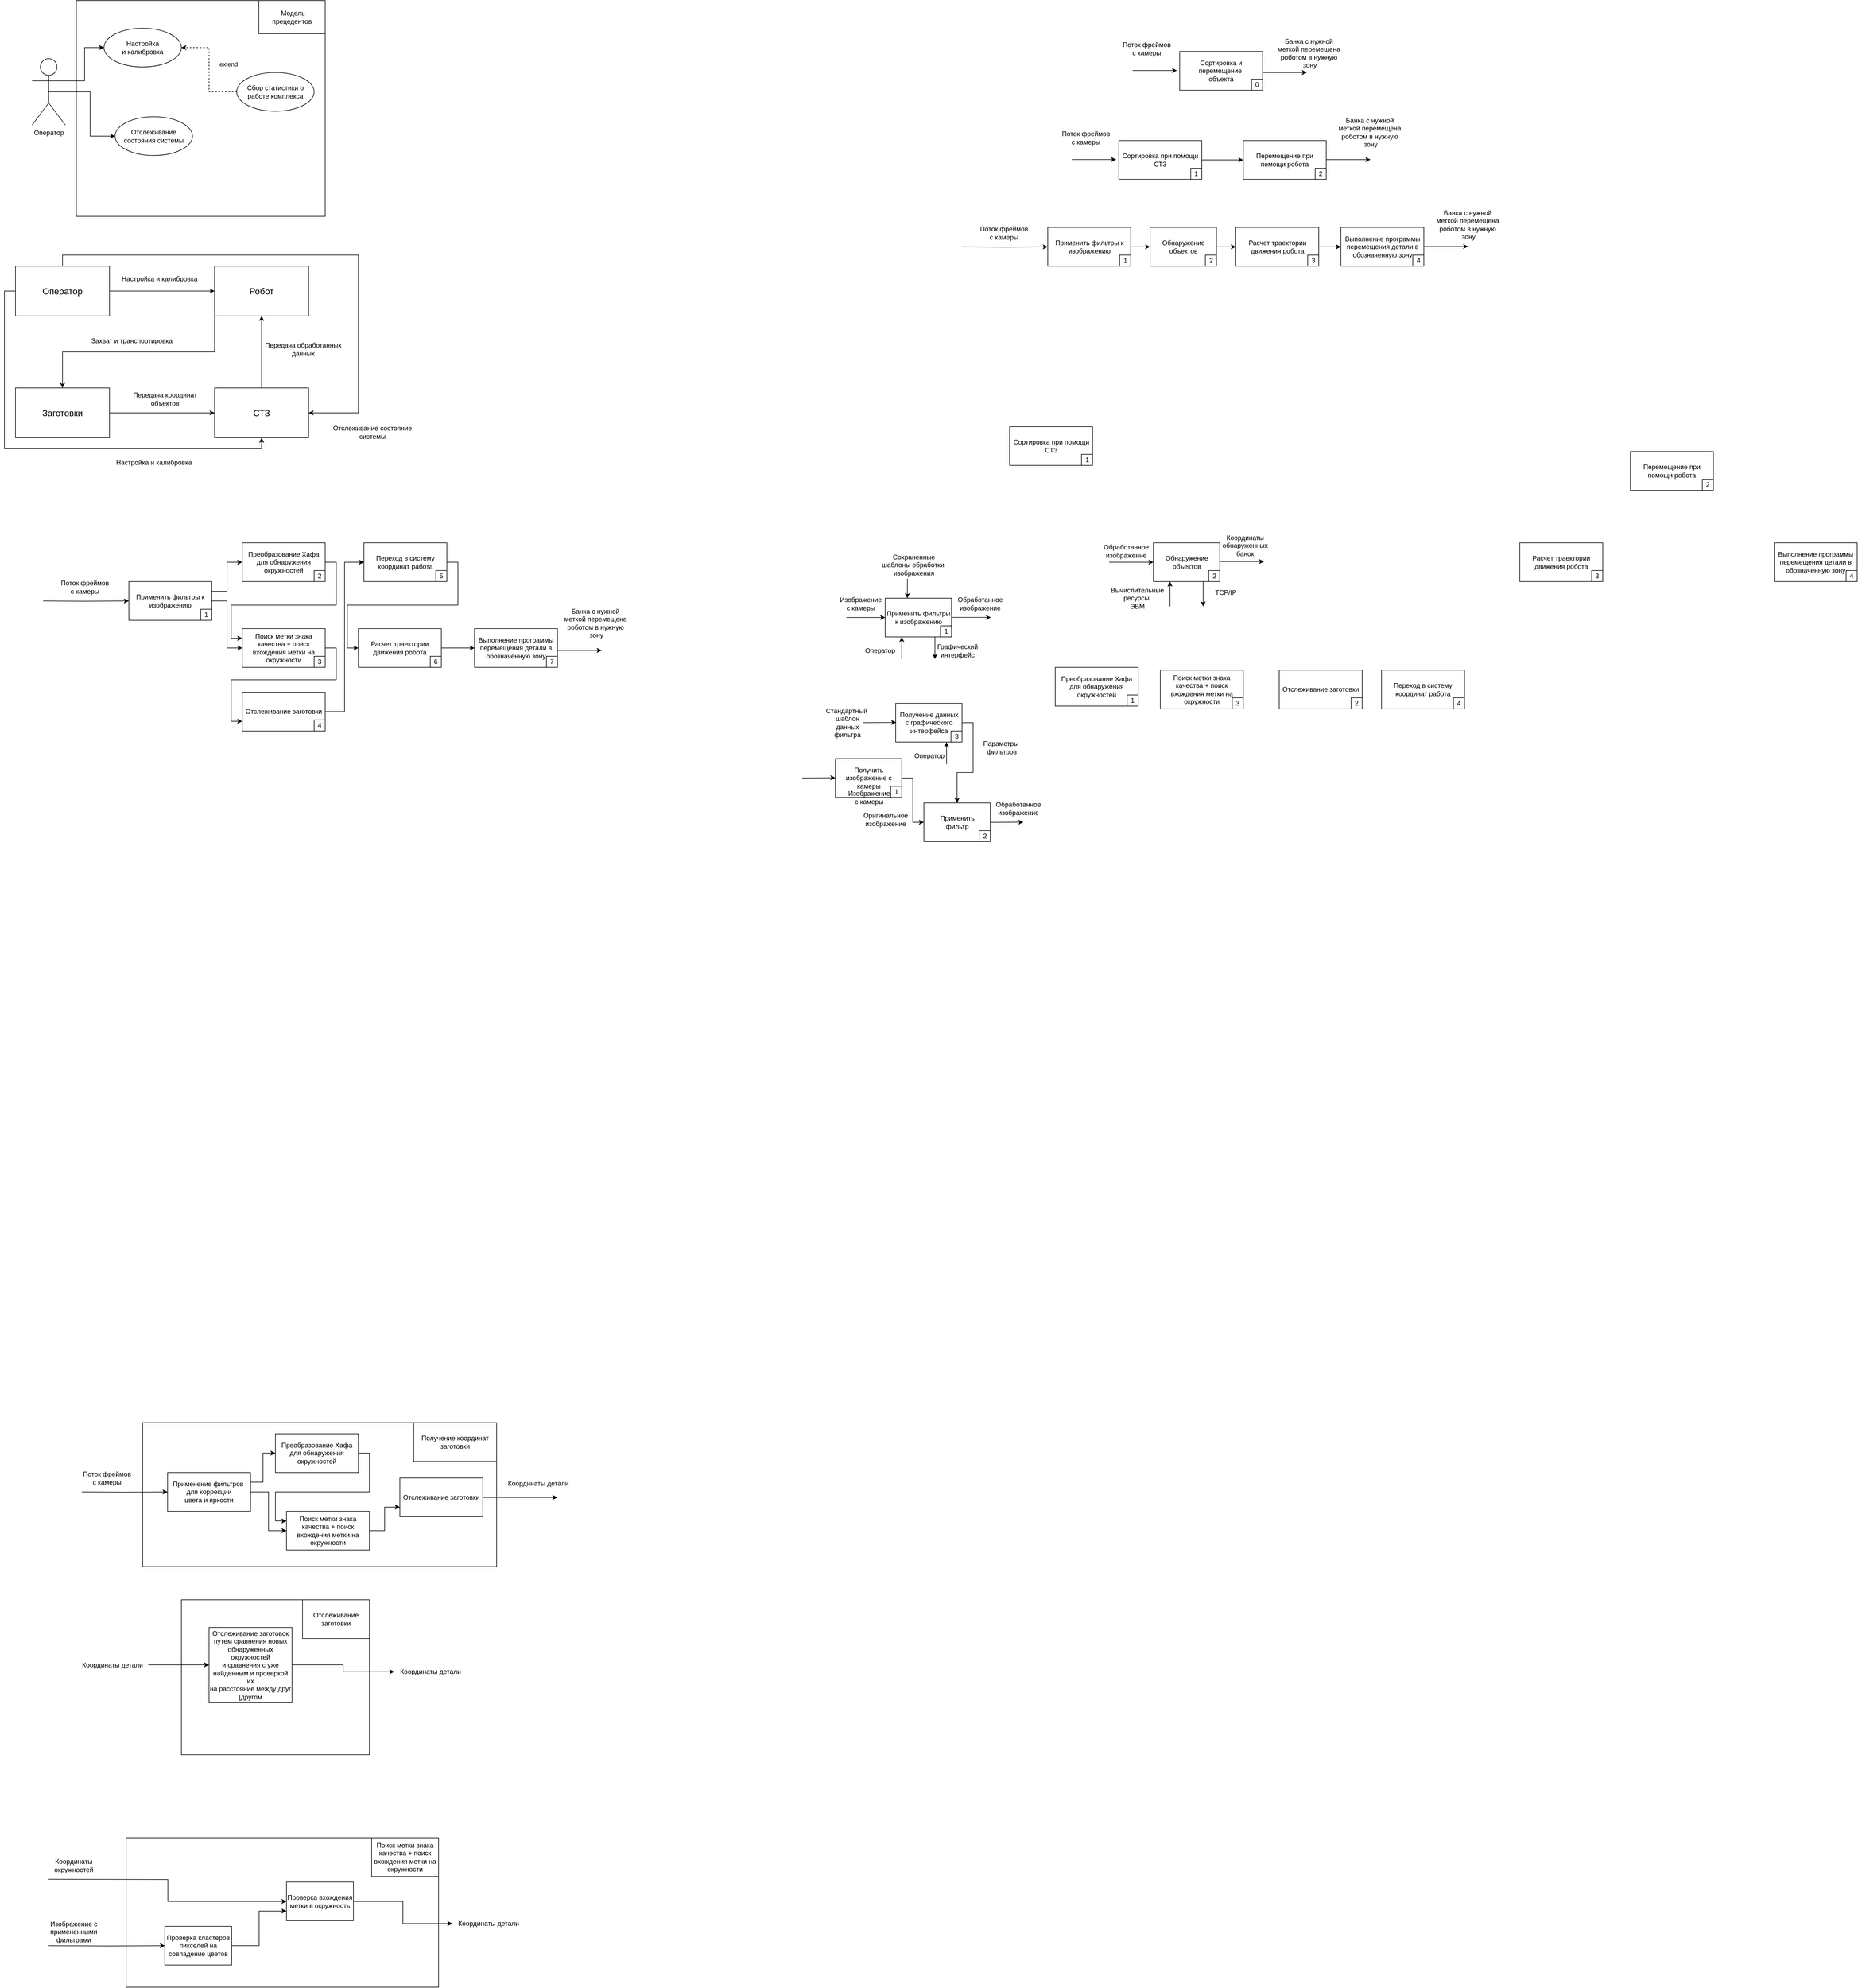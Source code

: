 <mxfile version="22.1.18" type="github">
  <diagram name="Страница — 1" id="5iXapvdDTKxh6Ph4uESu">
    <mxGraphModel dx="1048" dy="597" grid="1" gridSize="10" guides="1" tooltips="1" connect="1" arrows="1" fold="1" page="1" pageScale="1" pageWidth="10000" pageHeight="10000" math="0" shadow="0">
      <root>
        <mxCell id="0" />
        <mxCell id="1" parent="0" />
        <mxCell id="pyR9EfNz5sy561A9Tyss-28" style="edgeStyle=orthogonalEdgeStyle;rounded=0;orthogonalLoop=1;jettySize=auto;html=1;exitX=1;exitY=0.5;exitDx=0;exitDy=0;entryX=0;entryY=0.5;entryDx=0;entryDy=0;" parent="1" source="pyR9EfNz5sy561A9Tyss-3" target="pyR9EfNz5sy561A9Tyss-25" edge="1">
          <mxGeometry relative="1" as="geometry" />
        </mxCell>
        <mxCell id="pyR9EfNz5sy561A9Tyss-38" style="edgeStyle=orthogonalEdgeStyle;rounded=0;orthogonalLoop=1;jettySize=auto;html=1;exitX=0;exitY=0.5;exitDx=0;exitDy=0;entryX=0.5;entryY=1;entryDx=0;entryDy=0;" parent="1" source="pyR9EfNz5sy561A9Tyss-3" target="pyR9EfNz5sy561A9Tyss-26" edge="1">
          <mxGeometry relative="1" as="geometry" />
        </mxCell>
        <mxCell id="pyR9EfNz5sy561A9Tyss-40" style="edgeStyle=orthogonalEdgeStyle;rounded=0;orthogonalLoop=1;jettySize=auto;html=1;exitX=0.5;exitY=0;exitDx=0;exitDy=0;entryX=1;entryY=0.5;entryDx=0;entryDy=0;" parent="1" source="pyR9EfNz5sy561A9Tyss-3" target="pyR9EfNz5sy561A9Tyss-26" edge="1">
          <mxGeometry relative="1" as="geometry">
            <Array as="points">
              <mxPoint x="125" y="510" />
              <mxPoint x="660" y="510" />
              <mxPoint x="660" y="795" />
            </Array>
          </mxGeometry>
        </mxCell>
        <mxCell id="pyR9EfNz5sy561A9Tyss-3" value="&lt;font style=&quot;font-size: 16px;&quot;&gt;Оператор&lt;/font&gt;" style="rounded=0;whiteSpace=wrap;html=1;" parent="1" vertex="1">
          <mxGeometry x="40" y="530" width="170" height="90" as="geometry" />
        </mxCell>
        <mxCell id="pyR9EfNz5sy561A9Tyss-4" value="" style="rounded=0;whiteSpace=wrap;html=1;" parent="1" vertex="1">
          <mxGeometry x="150" y="50" width="450" height="390" as="geometry" />
        </mxCell>
        <mxCell id="pyR9EfNz5sy561A9Tyss-6" value="&amp;nbsp;Модель прецедентов" style="rounded=0;whiteSpace=wrap;html=1;" parent="1" vertex="1">
          <mxGeometry x="480" y="50" width="120" height="60" as="geometry" />
        </mxCell>
        <mxCell id="pyR9EfNz5sy561A9Tyss-19" style="edgeStyle=orthogonalEdgeStyle;rounded=0;orthogonalLoop=1;jettySize=auto;html=1;exitX=1;exitY=0.333;exitDx=0;exitDy=0;exitPerimeter=0;entryX=0;entryY=0.5;entryDx=0;entryDy=0;" parent="1" source="pyR9EfNz5sy561A9Tyss-13" target="pyR9EfNz5sy561A9Tyss-16" edge="1">
          <mxGeometry relative="1" as="geometry" />
        </mxCell>
        <mxCell id="pyR9EfNz5sy561A9Tyss-20" style="edgeStyle=orthogonalEdgeStyle;rounded=0;orthogonalLoop=1;jettySize=auto;html=1;exitX=0.5;exitY=0.5;exitDx=0;exitDy=0;exitPerimeter=0;" parent="1" source="pyR9EfNz5sy561A9Tyss-13" target="pyR9EfNz5sy561A9Tyss-18" edge="1">
          <mxGeometry relative="1" as="geometry" />
        </mxCell>
        <mxCell id="pyR9EfNz5sy561A9Tyss-13" value="Оператор&lt;br&gt;" style="shape=umlActor;verticalLabelPosition=bottom;verticalAlign=top;html=1;" parent="1" vertex="1">
          <mxGeometry x="70" y="155" width="60" height="120" as="geometry" />
        </mxCell>
        <mxCell id="pyR9EfNz5sy561A9Tyss-16" value="Настройка &lt;br&gt;и калибровка" style="ellipse;whiteSpace=wrap;html=1;" parent="1" vertex="1">
          <mxGeometry x="200" y="100" width="140" height="70" as="geometry" />
        </mxCell>
        <mxCell id="pyR9EfNz5sy561A9Tyss-21" style="edgeStyle=orthogonalEdgeStyle;rounded=0;orthogonalLoop=1;jettySize=auto;html=1;exitX=0;exitY=0.5;exitDx=0;exitDy=0;entryX=1;entryY=0.5;entryDx=0;entryDy=0;dashed=1;" parent="1" source="pyR9EfNz5sy561A9Tyss-17" target="pyR9EfNz5sy561A9Tyss-16" edge="1">
          <mxGeometry relative="1" as="geometry" />
        </mxCell>
        <mxCell id="pyR9EfNz5sy561A9Tyss-23" value="extend" style="edgeLabel;html=1;align=center;verticalAlign=middle;resizable=0;points=[];" parent="pyR9EfNz5sy561A9Tyss-21" vertex="1" connectable="0">
          <mxGeometry x="0.112" y="-2" relative="1" as="geometry">
            <mxPoint x="33" as="offset" />
          </mxGeometry>
        </mxCell>
        <mxCell id="pyR9EfNz5sy561A9Tyss-17" value="Сбор статистики о работе комплекса" style="ellipse;whiteSpace=wrap;html=1;" parent="1" vertex="1">
          <mxGeometry x="440" y="180" width="140" height="70" as="geometry" />
        </mxCell>
        <mxCell id="pyR9EfNz5sy561A9Tyss-18" value="Отслеживание состояния системы" style="ellipse;whiteSpace=wrap;html=1;" parent="1" vertex="1">
          <mxGeometry x="220" y="260" width="140" height="70" as="geometry" />
        </mxCell>
        <mxCell id="pyR9EfNz5sy561A9Tyss-31" style="edgeStyle=orthogonalEdgeStyle;rounded=0;orthogonalLoop=1;jettySize=auto;html=1;exitX=0;exitY=1;exitDx=0;exitDy=0;entryX=0.5;entryY=0;entryDx=0;entryDy=0;" parent="1" source="pyR9EfNz5sy561A9Tyss-25" target="pyR9EfNz5sy561A9Tyss-27" edge="1">
          <mxGeometry relative="1" as="geometry" />
        </mxCell>
        <mxCell id="pyR9EfNz5sy561A9Tyss-25" value="&lt;font style=&quot;font-size: 16px;&quot;&gt;Робот&lt;/font&gt;" style="rounded=0;whiteSpace=wrap;html=1;" parent="1" vertex="1">
          <mxGeometry x="400" y="530" width="170" height="90" as="geometry" />
        </mxCell>
        <mxCell id="pyR9EfNz5sy561A9Tyss-29" style="edgeStyle=orthogonalEdgeStyle;rounded=0;orthogonalLoop=1;jettySize=auto;html=1;exitX=0.5;exitY=0;exitDx=0;exitDy=0;entryX=0.5;entryY=1;entryDx=0;entryDy=0;" parent="1" source="pyR9EfNz5sy561A9Tyss-26" target="pyR9EfNz5sy561A9Tyss-25" edge="1">
          <mxGeometry relative="1" as="geometry" />
        </mxCell>
        <mxCell id="pyR9EfNz5sy561A9Tyss-26" value="&lt;font style=&quot;font-size: 16px;&quot;&gt;СТЗ&lt;/font&gt;" style="rounded=0;whiteSpace=wrap;html=1;" parent="1" vertex="1">
          <mxGeometry x="400" y="750" width="170" height="90" as="geometry" />
        </mxCell>
        <mxCell id="pyR9EfNz5sy561A9Tyss-30" style="edgeStyle=orthogonalEdgeStyle;rounded=0;orthogonalLoop=1;jettySize=auto;html=1;exitX=1;exitY=0.5;exitDx=0;exitDy=0;entryX=0;entryY=0.5;entryDx=0;entryDy=0;" parent="1" source="pyR9EfNz5sy561A9Tyss-27" target="pyR9EfNz5sy561A9Tyss-26" edge="1">
          <mxGeometry relative="1" as="geometry" />
        </mxCell>
        <mxCell id="pyR9EfNz5sy561A9Tyss-27" value="&lt;font style=&quot;font-size: 16px;&quot;&gt;Заготовки&lt;/font&gt;" style="rounded=0;whiteSpace=wrap;html=1;" parent="1" vertex="1">
          <mxGeometry x="40" y="750" width="170" height="90" as="geometry" />
        </mxCell>
        <mxCell id="pyR9EfNz5sy561A9Tyss-33" value="&lt;font style=&quot;font-size: 12px;&quot;&gt;Настройка и калибровка&lt;/font&gt;" style="text;html=1;align=center;verticalAlign=middle;resizable=0;points=[];autosize=1;strokeColor=none;fillColor=none;" parent="1" vertex="1">
          <mxGeometry x="220" y="538" width="160" height="30" as="geometry" />
        </mxCell>
        <mxCell id="pyR9EfNz5sy561A9Tyss-34" value="&lt;font style=&quot;font-size: 12px;&quot;&gt;Передача обработанных &lt;br&gt;данных&lt;/font&gt;" style="text;html=1;align=center;verticalAlign=middle;resizable=0;points=[];autosize=1;strokeColor=none;fillColor=none;" parent="1" vertex="1">
          <mxGeometry x="480" y="660" width="160" height="40" as="geometry" />
        </mxCell>
        <mxCell id="pyR9EfNz5sy561A9Tyss-35" value="&lt;font style=&quot;font-size: 12px;&quot;&gt;Захват и транспортировка&lt;/font&gt;" style="text;html=1;align=center;verticalAlign=middle;resizable=0;points=[];autosize=1;strokeColor=none;fillColor=none;" parent="1" vertex="1">
          <mxGeometry x="165" y="650" width="170" height="30" as="geometry" />
        </mxCell>
        <mxCell id="pyR9EfNz5sy561A9Tyss-36" value="&lt;font style=&quot;font-size: 12px;&quot;&gt;Передача координат &lt;br&gt;объектов&lt;/font&gt;" style="text;html=1;align=center;verticalAlign=middle;resizable=0;points=[];autosize=1;strokeColor=none;fillColor=none;" parent="1" vertex="1">
          <mxGeometry x="240" y="750" width="140" height="40" as="geometry" />
        </mxCell>
        <mxCell id="pyR9EfNz5sy561A9Tyss-37" style="edgeStyle=orthogonalEdgeStyle;rounded=0;orthogonalLoop=1;jettySize=auto;html=1;exitX=0.5;exitY=1;exitDx=0;exitDy=0;" parent="1" source="pyR9EfNz5sy561A9Tyss-3" target="pyR9EfNz5sy561A9Tyss-3" edge="1">
          <mxGeometry relative="1" as="geometry" />
        </mxCell>
        <mxCell id="pyR9EfNz5sy561A9Tyss-39" value="&lt;font style=&quot;font-size: 12px;&quot;&gt;Настройка и калибровка&lt;/font&gt;" style="text;html=1;align=center;verticalAlign=middle;resizable=0;points=[];autosize=1;strokeColor=none;fillColor=none;" parent="1" vertex="1">
          <mxGeometry x="210" y="870" width="160" height="30" as="geometry" />
        </mxCell>
        <mxCell id="pyR9EfNz5sy561A9Tyss-43" value="Отслеживание состояние&lt;br&gt;системы" style="text;html=1;align=center;verticalAlign=middle;resizable=0;points=[];autosize=1;strokeColor=none;fillColor=none;" parent="1" vertex="1">
          <mxGeometry x="600" y="810" width="170" height="40" as="geometry" />
        </mxCell>
        <mxCell id="pyR9EfNz5sy561A9Tyss-45" value="" style="html=1;whiteSpace=wrap;" parent="1" vertex="1">
          <mxGeometry x="270" y="2620" width="640" height="260" as="geometry" />
        </mxCell>
        <mxCell id="pyR9EfNz5sy561A9Tyss-46" value="Получение координат заготовки" style="html=1;whiteSpace=wrap;" parent="1" vertex="1">
          <mxGeometry x="760" y="2620" width="150" height="70" as="geometry" />
        </mxCell>
        <mxCell id="pyR9EfNz5sy561A9Tyss-57" style="edgeStyle=orthogonalEdgeStyle;rounded=0;orthogonalLoop=1;jettySize=auto;html=1;exitX=1;exitY=0.5;exitDx=0;exitDy=0;entryX=0;entryY=0.5;entryDx=0;entryDy=0;" parent="1" source="pyR9EfNz5sy561A9Tyss-47" target="pyR9EfNz5sy561A9Tyss-50" edge="1">
          <mxGeometry relative="1" as="geometry" />
        </mxCell>
        <mxCell id="pyR9EfNz5sy561A9Tyss-62" style="edgeStyle=orthogonalEdgeStyle;rounded=0;orthogonalLoop=1;jettySize=auto;html=1;exitX=1;exitY=0.25;exitDx=0;exitDy=0;entryX=0;entryY=0.5;entryDx=0;entryDy=0;" parent="1" source="pyR9EfNz5sy561A9Tyss-47" target="pyR9EfNz5sy561A9Tyss-49" edge="1">
          <mxGeometry relative="1" as="geometry" />
        </mxCell>
        <mxCell id="pyR9EfNz5sy561A9Tyss-47" value="Применение фильтров&amp;nbsp;&lt;br&gt;для коррекции &lt;br&gt;цвета и&amp;nbsp;яркости" style="html=1;whiteSpace=wrap;" parent="1" vertex="1">
          <mxGeometry x="315" y="2710" width="150" height="70" as="geometry" />
        </mxCell>
        <mxCell id="pyR9EfNz5sy561A9Tyss-65" style="edgeStyle=orthogonalEdgeStyle;rounded=0;orthogonalLoop=1;jettySize=auto;html=1;exitX=1;exitY=0.5;exitDx=0;exitDy=0;" parent="1" source="pyR9EfNz5sy561A9Tyss-48" edge="1">
          <mxGeometry relative="1" as="geometry">
            <mxPoint x="1020" y="2755" as="targetPoint" />
          </mxGeometry>
        </mxCell>
        <mxCell id="pyR9EfNz5sy561A9Tyss-48" value="Отслеживание заготовки" style="html=1;whiteSpace=wrap;" parent="1" vertex="1">
          <mxGeometry x="735" y="2720" width="150" height="70" as="geometry" />
        </mxCell>
        <mxCell id="pyR9EfNz5sy561A9Tyss-59" style="edgeStyle=orthogonalEdgeStyle;rounded=0;orthogonalLoop=1;jettySize=auto;html=1;exitX=1;exitY=0.5;exitDx=0;exitDy=0;entryX=0;entryY=0.25;entryDx=0;entryDy=0;" parent="1" source="pyR9EfNz5sy561A9Tyss-49" target="pyR9EfNz5sy561A9Tyss-50" edge="1">
          <mxGeometry relative="1" as="geometry" />
        </mxCell>
        <mxCell id="pyR9EfNz5sy561A9Tyss-49" value="Преобразование Хафа для обнаружения окружностей" style="html=1;whiteSpace=wrap;" parent="1" vertex="1">
          <mxGeometry x="510" y="2640" width="150" height="70" as="geometry" />
        </mxCell>
        <mxCell id="pyR9EfNz5sy561A9Tyss-64" style="edgeStyle=orthogonalEdgeStyle;rounded=0;orthogonalLoop=1;jettySize=auto;html=1;exitX=1;exitY=0.5;exitDx=0;exitDy=0;entryX=0;entryY=0.75;entryDx=0;entryDy=0;" parent="1" source="pyR9EfNz5sy561A9Tyss-50" target="pyR9EfNz5sy561A9Tyss-48" edge="1">
          <mxGeometry relative="1" as="geometry" />
        </mxCell>
        <mxCell id="pyR9EfNz5sy561A9Tyss-50" value="Поиск метки знака качества + поиск вхождения метки на окружности" style="html=1;whiteSpace=wrap;" parent="1" vertex="1">
          <mxGeometry x="530" y="2780" width="150" height="70" as="geometry" />
        </mxCell>
        <mxCell id="pyR9EfNz5sy561A9Tyss-53" style="edgeStyle=orthogonalEdgeStyle;rounded=0;orthogonalLoop=1;jettySize=auto;html=1;entryX=0;entryY=0.5;entryDx=0;entryDy=0;" parent="1" target="pyR9EfNz5sy561A9Tyss-47" edge="1">
          <mxGeometry relative="1" as="geometry">
            <mxPoint x="160" y="2745" as="sourcePoint" />
          </mxGeometry>
        </mxCell>
        <mxCell id="pyR9EfNz5sy561A9Tyss-54" value="Поток фреймов &lt;br&gt;с камеры" style="text;html=1;align=center;verticalAlign=middle;resizable=0;points=[];autosize=1;strokeColor=none;fillColor=none;" parent="1" vertex="1">
          <mxGeometry x="150" y="2700" width="110" height="40" as="geometry" />
        </mxCell>
        <mxCell id="pyR9EfNz5sy561A9Tyss-66" value="Координаты детали" style="text;html=1;align=center;verticalAlign=middle;resizable=0;points=[];autosize=1;strokeColor=none;fillColor=none;" parent="1" vertex="1">
          <mxGeometry x="920" y="2715" width="130" height="30" as="geometry" />
        </mxCell>
        <mxCell id="pyR9EfNz5sy561A9Tyss-67" value="" style="html=1;whiteSpace=wrap;" parent="1" vertex="1">
          <mxGeometry x="340" y="2940" width="340" height="280" as="geometry" />
        </mxCell>
        <mxCell id="pyR9EfNz5sy561A9Tyss-68" value="Отслеживание заготовки" style="html=1;whiteSpace=wrap;" parent="1" vertex="1">
          <mxGeometry x="559" y="2940" width="121" height="70" as="geometry" />
        </mxCell>
        <mxCell id="pyR9EfNz5sy561A9Tyss-76" value="Координаты детали" style="text;html=1;align=center;verticalAlign=middle;resizable=0;points=[];autosize=1;strokeColor=none;fillColor=none;" parent="1" vertex="1">
          <mxGeometry x="725" y="3055" width="130" height="30" as="geometry" />
        </mxCell>
        <mxCell id="pyR9EfNz5sy561A9Tyss-77" value="" style="html=1;whiteSpace=wrap;" parent="1" vertex="1">
          <mxGeometry x="240" y="3370" width="565" height="270" as="geometry" />
        </mxCell>
        <mxCell id="pyR9EfNz5sy561A9Tyss-78" value="Поиск метки знака качества + поиск вхождения метки на окружности" style="html=1;whiteSpace=wrap;" parent="1" vertex="1">
          <mxGeometry x="684" y="3370" width="121" height="70" as="geometry" />
        </mxCell>
        <mxCell id="pyR9EfNz5sy561A9Tyss-79" style="edgeStyle=orthogonalEdgeStyle;rounded=0;orthogonalLoop=1;jettySize=auto;html=1;exitX=1;exitY=0.5;exitDx=0;exitDy=0;" parent="1" source="pyR9EfNz5sy561A9Tyss-90" target="pyR9EfNz5sy561A9Tyss-82" edge="1">
          <mxGeometry relative="1" as="geometry">
            <mxPoint x="971" y="3518.57" as="targetPoint" />
            <mxPoint x="836" y="3518.57" as="sourcePoint" />
          </mxGeometry>
        </mxCell>
        <mxCell id="pyR9EfNz5sy561A9Tyss-80" style="edgeStyle=orthogonalEdgeStyle;rounded=0;orthogonalLoop=1;jettySize=auto;html=1;entryX=0;entryY=0.5;entryDx=0;entryDy=0;" parent="1" target="pyR9EfNz5sy561A9Tyss-90" edge="1">
          <mxGeometry relative="1" as="geometry">
            <mxPoint x="100" y="3445" as="sourcePoint" />
            <mxPoint x="255" y="3445" as="targetPoint" />
          </mxGeometry>
        </mxCell>
        <mxCell id="pyR9EfNz5sy561A9Tyss-81" value="Координаты &lt;br&gt;окружностей&lt;br&gt;" style="text;html=1;align=center;verticalAlign=middle;resizable=0;points=[];autosize=1;strokeColor=none;fillColor=none;" parent="1" vertex="1">
          <mxGeometry x="100" y="3400" width="90" height="40" as="geometry" />
        </mxCell>
        <mxCell id="pyR9EfNz5sy561A9Tyss-82" value="Координаты детали" style="text;html=1;align=center;verticalAlign=middle;resizable=0;points=[];autosize=1;strokeColor=none;fillColor=none;" parent="1" vertex="1">
          <mxGeometry x="830" y="3510" width="130" height="30" as="geometry" />
        </mxCell>
        <mxCell id="pyR9EfNz5sy561A9Tyss-83" style="edgeStyle=orthogonalEdgeStyle;rounded=0;orthogonalLoop=1;jettySize=auto;html=1;entryX=0;entryY=0.5;entryDx=0;entryDy=0;" parent="1" target="pyR9EfNz5sy561A9Tyss-91" edge="1">
          <mxGeometry relative="1" as="geometry">
            <mxPoint x="100" y="3565" as="sourcePoint" />
            <mxPoint x="255" y="3565" as="targetPoint" />
          </mxGeometry>
        </mxCell>
        <mxCell id="pyR9EfNz5sy561A9Tyss-84" value="Изображение с &lt;br&gt;примененными &lt;br&gt;фильтрами" style="text;html=1;align=center;verticalAlign=middle;resizable=0;points=[];autosize=1;strokeColor=none;fillColor=none;" parent="1" vertex="1">
          <mxGeometry x="90" y="3510" width="110" height="60" as="geometry" />
        </mxCell>
        <mxCell id="pyR9EfNz5sy561A9Tyss-97" style="edgeStyle=orthogonalEdgeStyle;rounded=0;orthogonalLoop=1;jettySize=auto;html=1;exitX=1;exitY=0.5;exitDx=0;exitDy=0;" parent="1" source="pyR9EfNz5sy561A9Tyss-88" target="pyR9EfNz5sy561A9Tyss-76" edge="1">
          <mxGeometry relative="1" as="geometry" />
        </mxCell>
        <mxCell id="pyR9EfNz5sy561A9Tyss-88" value="&lt;div&gt;Отслеживание заготовок&lt;/div&gt;&lt;div&gt;путем сравнения новых&lt;/div&gt;&lt;div&gt;обнаруженных окружностей&lt;/div&gt;&lt;div&gt;и сравнения с уже&lt;/div&gt;&lt;div&gt;найденным и проверкой их&lt;/div&gt;&lt;div&gt;на расстояние между друг&lt;/div&gt;&lt;div&gt;[другом&lt;/div&gt;" style="html=1;whiteSpace=wrap;" parent="1" vertex="1">
          <mxGeometry x="390" y="2990" width="150" height="135" as="geometry" />
        </mxCell>
        <mxCell id="pyR9EfNz5sy561A9Tyss-90" value="Проверка вхождения метки в окружность" style="html=1;whiteSpace=wrap;" parent="1" vertex="1">
          <mxGeometry x="530" y="3450" width="121" height="70" as="geometry" />
        </mxCell>
        <mxCell id="pyR9EfNz5sy561A9Tyss-93" style="edgeStyle=orthogonalEdgeStyle;rounded=0;orthogonalLoop=1;jettySize=auto;html=1;exitX=1;exitY=0.5;exitDx=0;exitDy=0;entryX=0;entryY=0.75;entryDx=0;entryDy=0;" parent="1" source="pyR9EfNz5sy561A9Tyss-91" target="pyR9EfNz5sy561A9Tyss-90" edge="1">
          <mxGeometry relative="1" as="geometry" />
        </mxCell>
        <mxCell id="pyR9EfNz5sy561A9Tyss-91" value="Проверка кластеров пикселей на совпадение цветов" style="html=1;whiteSpace=wrap;" parent="1" vertex="1">
          <mxGeometry x="310" y="3530" width="121" height="70" as="geometry" />
        </mxCell>
        <mxCell id="pyR9EfNz5sy561A9Tyss-96" value="" style="edgeStyle=orthogonalEdgeStyle;rounded=0;orthogonalLoop=1;jettySize=auto;html=1;" parent="1" source="pyR9EfNz5sy561A9Tyss-94" target="pyR9EfNz5sy561A9Tyss-88" edge="1">
          <mxGeometry relative="1" as="geometry" />
        </mxCell>
        <mxCell id="pyR9EfNz5sy561A9Tyss-94" value="Координаты детали" style="text;html=1;align=center;verticalAlign=middle;resizable=0;points=[];autosize=1;strokeColor=none;fillColor=none;" parent="1" vertex="1">
          <mxGeometry x="150" y="3042.5" width="130" height="30" as="geometry" />
        </mxCell>
        <mxCell id="_u0slIl38g5vp5mHSWFX-1" value="Применить фильтры к изображению" style="rounded=0;whiteSpace=wrap;html=1;" parent="1" vertex="1">
          <mxGeometry x="1612.5" y="1130" width="120" height="70" as="geometry" />
        </mxCell>
        <mxCell id="_u0slIl38g5vp5mHSWFX-2" value="1" style="rounded=0;whiteSpace=wrap;html=1;" parent="1" vertex="1">
          <mxGeometry x="1712.5" y="1180" width="20" height="20" as="geometry" />
        </mxCell>
        <mxCell id="_u0slIl38g5vp5mHSWFX-4" value="" style="endArrow=classic;html=1;rounded=0;entryX=0;entryY=0.5;entryDx=0;entryDy=0;" parent="1" edge="1">
          <mxGeometry width="50" height="50" relative="1" as="geometry">
            <mxPoint x="1733.5" y="1164.8" as="sourcePoint" />
            <mxPoint x="1803.5" y="1164.8" as="targetPoint" />
          </mxGeometry>
        </mxCell>
        <mxCell id="_u0slIl38g5vp5mHSWFX-6" value="" style="endArrow=classic;html=1;rounded=0;" parent="1" edge="1">
          <mxGeometry width="50" height="50" relative="1" as="geometry">
            <mxPoint x="1702.5" y="1200" as="sourcePoint" />
            <mxPoint x="1702.5" y="1240" as="targetPoint" />
          </mxGeometry>
        </mxCell>
        <mxCell id="_u0slIl38g5vp5mHSWFX-7" value="" style="endArrow=classic;html=1;rounded=0;" parent="1" edge="1">
          <mxGeometry width="50" height="50" relative="1" as="geometry">
            <mxPoint x="1542.5" y="1164.9" as="sourcePoint" />
            <mxPoint x="1612.5" y="1164.9" as="targetPoint" />
          </mxGeometry>
        </mxCell>
        <mxCell id="_u0slIl38g5vp5mHSWFX-8" value="Изображение&lt;br&gt;с камеры" style="text;html=1;align=center;verticalAlign=middle;resizable=0;points=[];autosize=1;strokeColor=none;fillColor=none;" parent="1" vertex="1">
          <mxGeometry x="1517.5" y="1120" width="100" height="40" as="geometry" />
        </mxCell>
        <mxCell id="_u0slIl38g5vp5mHSWFX-10" value="Обработанное&lt;br&gt;изображение" style="text;html=1;align=center;verticalAlign=middle;resizable=0;points=[];autosize=1;strokeColor=none;fillColor=none;" parent="1" vertex="1">
          <mxGeometry x="1733.5" y="1120" width="100" height="40" as="geometry" />
        </mxCell>
        <mxCell id="_u0slIl38g5vp5mHSWFX-11" value="" style="endArrow=classic;html=1;rounded=0;entryX=0.25;entryY=1;entryDx=0;entryDy=0;" parent="1" target="_u0slIl38g5vp5mHSWFX-1" edge="1">
          <mxGeometry width="50" height="50" relative="1" as="geometry">
            <mxPoint x="1642.5" y="1240" as="sourcePoint" />
            <mxPoint x="1712.5" y="1260" as="targetPoint" />
          </mxGeometry>
        </mxCell>
        <mxCell id="_u0slIl38g5vp5mHSWFX-12" value="Оператор" style="text;html=1;align=center;verticalAlign=middle;resizable=0;points=[];autosize=1;strokeColor=none;fillColor=none;" parent="1" vertex="1">
          <mxGeometry x="1562.5" y="1210" width="80" height="30" as="geometry" />
        </mxCell>
        <mxCell id="_u0slIl38g5vp5mHSWFX-13" value="Графический&lt;br&gt;интерфейс" style="text;html=1;align=center;verticalAlign=middle;resizable=0;points=[];autosize=1;strokeColor=none;fillColor=none;" parent="1" vertex="1">
          <mxGeometry x="1692.5" y="1205" width="100" height="40" as="geometry" />
        </mxCell>
        <mxCell id="_u0slIl38g5vp5mHSWFX-14" value="Сохраненные &lt;br&gt;шаблоны обработки&amp;nbsp;&lt;br&gt;изображения" style="text;html=1;align=center;verticalAlign=middle;resizable=0;points=[];autosize=1;strokeColor=none;fillColor=none;" parent="1" vertex="1">
          <mxGeometry x="1593.5" y="1040" width="140" height="60" as="geometry" />
        </mxCell>
        <mxCell id="_u0slIl38g5vp5mHSWFX-15" value="" style="endArrow=classic;html=1;rounded=0;exitX=0.003;exitY=0.369;exitDx=0;exitDy=0;exitPerimeter=0;" parent="1" edge="1">
          <mxGeometry width="50" height="50" relative="1" as="geometry">
            <mxPoint x="1652.8" y="1094.76" as="sourcePoint" />
            <mxPoint x="1652.5" y="1130" as="targetPoint" />
          </mxGeometry>
        </mxCell>
        <mxCell id="_u0slIl38g5vp5mHSWFX-16" value="Получить изображение с камеры" style="rounded=0;whiteSpace=wrap;html=1;" parent="1" vertex="1">
          <mxGeometry x="1522.5" y="1420" width="120" height="70" as="geometry" />
        </mxCell>
        <mxCell id="_u0slIl38g5vp5mHSWFX-17" value="1" style="rounded=0;whiteSpace=wrap;html=1;" parent="1" vertex="1">
          <mxGeometry x="1622.5" y="1470" width="20" height="20" as="geometry" />
        </mxCell>
        <mxCell id="_u0slIl38g5vp5mHSWFX-19" value="Применить &lt;br&gt;фильтр" style="rounded=0;whiteSpace=wrap;html=1;" parent="1" vertex="1">
          <mxGeometry x="1682.5" y="1500" width="120" height="70" as="geometry" />
        </mxCell>
        <mxCell id="_u0slIl38g5vp5mHSWFX-20" value="2" style="rounded=0;whiteSpace=wrap;html=1;" parent="1" vertex="1">
          <mxGeometry x="1782.5" y="1550" width="20" height="20" as="geometry" />
        </mxCell>
        <mxCell id="_u0slIl38g5vp5mHSWFX-21" value="" style="endArrow=classic;html=1;rounded=0;" parent="1" edge="1">
          <mxGeometry width="50" height="50" relative="1" as="geometry">
            <mxPoint x="1462.5" y="1455" as="sourcePoint" />
            <mxPoint x="1522.5" y="1454.57" as="targetPoint" />
          </mxGeometry>
        </mxCell>
        <mxCell id="_u0slIl38g5vp5mHSWFX-24" value="" style="endArrow=classic;html=1;rounded=0;exitX=1;exitY=0.5;exitDx=0;exitDy=0;entryX=0;entryY=0.5;entryDx=0;entryDy=0;" parent="1" source="_u0slIl38g5vp5mHSWFX-16" target="_u0slIl38g5vp5mHSWFX-19" edge="1">
          <mxGeometry width="50" height="50" relative="1" as="geometry">
            <mxPoint x="1692.5" y="1500" as="sourcePoint" />
            <mxPoint x="1742.5" y="1450" as="targetPoint" />
            <Array as="points">
              <mxPoint x="1662.5" y="1455" />
              <mxPoint x="1662.5" y="1535" />
            </Array>
          </mxGeometry>
        </mxCell>
        <mxCell id="_u0slIl38g5vp5mHSWFX-30" value="Изображение&lt;br&gt;с камеры" style="text;html=1;align=center;verticalAlign=middle;resizable=0;points=[];autosize=1;strokeColor=none;fillColor=none;" parent="1" vertex="1">
          <mxGeometry x="1532.5" y="1470" width="100" height="40" as="geometry" />
        </mxCell>
        <mxCell id="_u0slIl38g5vp5mHSWFX-34" value="" style="endArrow=classic;html=1;rounded=0;" parent="1" edge="1">
          <mxGeometry width="50" height="50" relative="1" as="geometry">
            <mxPoint x="1802.5" y="1535.14" as="sourcePoint" />
            <mxPoint x="1862.5" y="1534.71" as="targetPoint" />
          </mxGeometry>
        </mxCell>
        <mxCell id="_u0slIl38g5vp5mHSWFX-43" style="edgeStyle=orthogonalEdgeStyle;rounded=0;orthogonalLoop=1;jettySize=auto;html=1;exitX=1;exitY=0.5;exitDx=0;exitDy=0;entryX=0.5;entryY=0;entryDx=0;entryDy=0;" parent="1" source="_u0slIl38g5vp5mHSWFX-35" target="_u0slIl38g5vp5mHSWFX-19" edge="1">
          <mxGeometry relative="1" as="geometry" />
        </mxCell>
        <mxCell id="_u0slIl38g5vp5mHSWFX-35" value="Получение данных&lt;br&gt;с графического&lt;br&gt;интерфейса" style="rounded=0;whiteSpace=wrap;html=1;" parent="1" vertex="1">
          <mxGeometry x="1631.5" y="1320" width="120" height="70" as="geometry" />
        </mxCell>
        <mxCell id="_u0slIl38g5vp5mHSWFX-37" value="3" style="rounded=0;whiteSpace=wrap;html=1;" parent="1" vertex="1">
          <mxGeometry x="1731.5" y="1370" width="20" height="20" as="geometry" />
        </mxCell>
        <mxCell id="_u0slIl38g5vp5mHSWFX-38" value="Обработанное&lt;br&gt;изображение" style="text;html=1;align=center;verticalAlign=middle;resizable=0;points=[];autosize=1;strokeColor=none;fillColor=none;" parent="1" vertex="1">
          <mxGeometry x="1802.5" y="1490" width="100" height="40" as="geometry" />
        </mxCell>
        <mxCell id="_u0slIl38g5vp5mHSWFX-39" value="Оператор" style="text;html=1;align=center;verticalAlign=middle;resizable=0;points=[];autosize=1;strokeColor=none;fillColor=none;" parent="1" vertex="1">
          <mxGeometry x="1651.67" y="1400" width="80" height="30" as="geometry" />
        </mxCell>
        <mxCell id="_u0slIl38g5vp5mHSWFX-40" value="" style="endArrow=classic;html=1;rounded=0;" parent="1" edge="1">
          <mxGeometry width="50" height="50" relative="1" as="geometry">
            <mxPoint x="1723.5" y="1430" as="sourcePoint" />
            <mxPoint x="1723.5" y="1390" as="targetPoint" />
          </mxGeometry>
        </mxCell>
        <mxCell id="_u0slIl38g5vp5mHSWFX-41" value="" style="endArrow=classic;html=1;rounded=0;" parent="1" edge="1">
          <mxGeometry width="50" height="50" relative="1" as="geometry">
            <mxPoint x="1572.5" y="1355.01" as="sourcePoint" />
            <mxPoint x="1632.5" y="1354.58" as="targetPoint" />
          </mxGeometry>
        </mxCell>
        <mxCell id="_u0slIl38g5vp5mHSWFX-42" value="Стандартный&amp;nbsp;&lt;br&gt;шаблон&lt;br&gt;данных&lt;br&gt;фильтра" style="text;html=1;align=center;verticalAlign=middle;resizable=0;points=[];autosize=1;strokeColor=none;fillColor=none;" parent="1" vertex="1">
          <mxGeometry x="1493.5" y="1320" width="100" height="70" as="geometry" />
        </mxCell>
        <mxCell id="_u0slIl38g5vp5mHSWFX-46" value="Оригинальное&lt;br&gt;изображение" style="text;html=1;align=center;verticalAlign=middle;resizable=0;points=[];autosize=1;strokeColor=none;fillColor=none;" parent="1" vertex="1">
          <mxGeometry x="1562.5" y="1510" width="100" height="40" as="geometry" />
        </mxCell>
        <mxCell id="_u0slIl38g5vp5mHSWFX-47" value="Параметры&amp;nbsp;&lt;br&gt;фильтров" style="text;html=1;align=center;verticalAlign=middle;resizable=0;points=[];autosize=1;strokeColor=none;fillColor=none;" parent="1" vertex="1">
          <mxGeometry x="1777.5" y="1380" width="90" height="40" as="geometry" />
        </mxCell>
        <mxCell id="_u0slIl38g5vp5mHSWFX-48" value="Обнаружение&lt;br&gt;объектов" style="rounded=0;whiteSpace=wrap;html=1;" parent="1" vertex="1">
          <mxGeometry x="2097.5" y="1030" width="120" height="70" as="geometry" />
        </mxCell>
        <mxCell id="_u0slIl38g5vp5mHSWFX-49" value="2" style="rounded=0;whiteSpace=wrap;html=1;" parent="1" vertex="1">
          <mxGeometry x="2197.5" y="1080" width="20" height="20" as="geometry" />
        </mxCell>
        <mxCell id="_u0slIl38g5vp5mHSWFX-50" value="Обработанное&lt;br&gt;изображение" style="text;html=1;align=center;verticalAlign=middle;resizable=0;points=[];autosize=1;strokeColor=none;fillColor=none;" parent="1" vertex="1">
          <mxGeometry x="1997.5" y="1025" width="100" height="40" as="geometry" />
        </mxCell>
        <mxCell id="_u0slIl38g5vp5mHSWFX-53" value="" style="endArrow=classic;html=1;rounded=0;" parent="1" edge="1">
          <mxGeometry width="50" height="50" relative="1" as="geometry">
            <mxPoint x="2017.5" y="1065" as="sourcePoint" />
            <mxPoint x="2097.5" y="1065" as="targetPoint" />
          </mxGeometry>
        </mxCell>
        <mxCell id="_u0slIl38g5vp5mHSWFX-54" value="Координаты&lt;br&gt;обнаруженных&lt;br&gt;банок" style="text;html=1;align=center;verticalAlign=middle;resizable=0;points=[];autosize=1;strokeColor=none;fillColor=none;" parent="1" vertex="1">
          <mxGeometry x="2207.5" y="1005" width="110" height="60" as="geometry" />
        </mxCell>
        <mxCell id="_u0slIl38g5vp5mHSWFX-55" value="" style="endArrow=classic;html=1;rounded=0;" parent="1" edge="1">
          <mxGeometry width="50" height="50" relative="1" as="geometry">
            <mxPoint x="2217.5" y="1063.81" as="sourcePoint" />
            <mxPoint x="2297.5" y="1063.81" as="targetPoint" />
          </mxGeometry>
        </mxCell>
        <mxCell id="_u0slIl38g5vp5mHSWFX-56" value="" style="endArrow=classic;html=1;rounded=0;" parent="1" edge="1">
          <mxGeometry width="50" height="50" relative="1" as="geometry">
            <mxPoint x="2187.5" y="1100" as="sourcePoint" />
            <mxPoint x="2187.5" y="1145" as="targetPoint" />
          </mxGeometry>
        </mxCell>
        <mxCell id="_u0slIl38g5vp5mHSWFX-57" value="" style="endArrow=classic;html=1;rounded=0;entryX=0.25;entryY=1;entryDx=0;entryDy=0;" parent="1" target="_u0slIl38g5vp5mHSWFX-48" edge="1">
          <mxGeometry width="50" height="50" relative="1" as="geometry">
            <mxPoint x="2127.5" y="1145" as="sourcePoint" />
            <mxPoint x="2197.5" y="1155" as="targetPoint" />
          </mxGeometry>
        </mxCell>
        <mxCell id="_u0slIl38g5vp5mHSWFX-58" value="Вычислительные&lt;br&gt;ресурсы&amp;nbsp;&lt;br&gt;ЭВМ" style="text;html=1;align=center;verticalAlign=middle;resizable=0;points=[];autosize=1;strokeColor=none;fillColor=none;" parent="1" vertex="1">
          <mxGeometry x="2007.5" y="1100" width="120" height="60" as="geometry" />
        </mxCell>
        <mxCell id="_u0slIl38g5vp5mHSWFX-59" value="TCP/IP" style="text;html=1;align=center;verticalAlign=middle;resizable=0;points=[];autosize=1;strokeColor=none;fillColor=none;" parent="1" vertex="1">
          <mxGeometry x="2197.5" y="1105" width="60" height="30" as="geometry" />
        </mxCell>
        <mxCell id="_u0slIl38g5vp5mHSWFX-63" style="edgeStyle=orthogonalEdgeStyle;rounded=0;orthogonalLoop=1;jettySize=auto;html=1;exitX=1;exitY=0.5;exitDx=0;exitDy=0;entryX=0;entryY=0.5;entryDx=0;entryDy=0;" parent="1" source="_u0slIl38g5vp5mHSWFX-65" target="_u0slIl38g5vp5mHSWFX-71" edge="1">
          <mxGeometry relative="1" as="geometry" />
        </mxCell>
        <mxCell id="_u0slIl38g5vp5mHSWFX-64" style="edgeStyle=orthogonalEdgeStyle;rounded=0;orthogonalLoop=1;jettySize=auto;html=1;exitX=1;exitY=0.25;exitDx=0;exitDy=0;entryX=0;entryY=0.5;entryDx=0;entryDy=0;" parent="1" source="_u0slIl38g5vp5mHSWFX-65" target="_u0slIl38g5vp5mHSWFX-69" edge="1">
          <mxGeometry relative="1" as="geometry" />
        </mxCell>
        <mxCell id="_u0slIl38g5vp5mHSWFX-65" value="Применить фильтры к изображению" style="html=1;whiteSpace=wrap;" parent="1" vertex="1">
          <mxGeometry x="245" y="1100" width="150" height="70" as="geometry" />
        </mxCell>
        <mxCell id="_u0slIl38g5vp5mHSWFX-83" style="edgeStyle=orthogonalEdgeStyle;rounded=0;orthogonalLoop=1;jettySize=auto;html=1;exitX=1;exitY=0.5;exitDx=0;exitDy=0;entryX=0;entryY=0.5;entryDx=0;entryDy=0;" parent="1" source="_u0slIl38g5vp5mHSWFX-67" target="_u0slIl38g5vp5mHSWFX-75" edge="1">
          <mxGeometry relative="1" as="geometry" />
        </mxCell>
        <mxCell id="_u0slIl38g5vp5mHSWFX-67" value="Отслеживание заготовки" style="html=1;whiteSpace=wrap;" parent="1" vertex="1">
          <mxGeometry x="450" y="1300" width="150" height="70" as="geometry" />
        </mxCell>
        <mxCell id="_u0slIl38g5vp5mHSWFX-68" style="edgeStyle=orthogonalEdgeStyle;rounded=0;orthogonalLoop=1;jettySize=auto;html=1;exitX=1;exitY=0.5;exitDx=0;exitDy=0;entryX=0;entryY=0.25;entryDx=0;entryDy=0;" parent="1" source="_u0slIl38g5vp5mHSWFX-69" target="_u0slIl38g5vp5mHSWFX-71" edge="1">
          <mxGeometry relative="1" as="geometry" />
        </mxCell>
        <mxCell id="_u0slIl38g5vp5mHSWFX-69" value="Преобразование Хафа для обнаружения окружностей" style="html=1;whiteSpace=wrap;" parent="1" vertex="1">
          <mxGeometry x="450" y="1030" width="150" height="70" as="geometry" />
        </mxCell>
        <mxCell id="_u0slIl38g5vp5mHSWFX-70" style="edgeStyle=orthogonalEdgeStyle;rounded=0;orthogonalLoop=1;jettySize=auto;html=1;exitX=1;exitY=0.5;exitDx=0;exitDy=0;entryX=0;entryY=0.75;entryDx=0;entryDy=0;" parent="1" source="_u0slIl38g5vp5mHSWFX-71" target="_u0slIl38g5vp5mHSWFX-67" edge="1">
          <mxGeometry relative="1" as="geometry" />
        </mxCell>
        <mxCell id="_u0slIl38g5vp5mHSWFX-71" value="Поиск метки знака качества + поиск вхождения метки на окружности" style="html=1;whiteSpace=wrap;" parent="1" vertex="1">
          <mxGeometry x="450" y="1185" width="150" height="70" as="geometry" />
        </mxCell>
        <mxCell id="_u0slIl38g5vp5mHSWFX-72" style="edgeStyle=orthogonalEdgeStyle;rounded=0;orthogonalLoop=1;jettySize=auto;html=1;entryX=0;entryY=0.5;entryDx=0;entryDy=0;" parent="1" target="_u0slIl38g5vp5mHSWFX-65" edge="1">
          <mxGeometry relative="1" as="geometry">
            <mxPoint x="90" y="1135" as="sourcePoint" />
          </mxGeometry>
        </mxCell>
        <mxCell id="_u0slIl38g5vp5mHSWFX-73" value="Поток фреймов &lt;br&gt;с камеры" style="text;html=1;align=center;verticalAlign=middle;resizable=0;points=[];autosize=1;strokeColor=none;fillColor=none;" parent="1" vertex="1">
          <mxGeometry x="110" y="1090" width="110" height="40" as="geometry" />
        </mxCell>
        <mxCell id="_u0slIl38g5vp5mHSWFX-74" value="Банка с нужной&amp;nbsp;&lt;br&gt;меткой перемещена&amp;nbsp;&lt;br&gt;роботом в нужную&amp;nbsp;&lt;br&gt;зону" style="text;html=1;align=center;verticalAlign=middle;resizable=0;points=[];autosize=1;strokeColor=none;fillColor=none;" parent="1" vertex="1">
          <mxGeometry x="1020" y="1140" width="140" height="70" as="geometry" />
        </mxCell>
        <mxCell id="_u0slIl38g5vp5mHSWFX-84" style="edgeStyle=orthogonalEdgeStyle;rounded=0;orthogonalLoop=1;jettySize=auto;html=1;exitX=1;exitY=0.5;exitDx=0;exitDy=0;entryX=0;entryY=0.5;entryDx=0;entryDy=0;" parent="1" source="_u0slIl38g5vp5mHSWFX-75" target="_u0slIl38g5vp5mHSWFX-77" edge="1">
          <mxGeometry relative="1" as="geometry" />
        </mxCell>
        <mxCell id="_u0slIl38g5vp5mHSWFX-75" value="Переход в систему координат работа" style="html=1;whiteSpace=wrap;" parent="1" vertex="1">
          <mxGeometry x="670" y="1030" width="150" height="70" as="geometry" />
        </mxCell>
        <mxCell id="_u0slIl38g5vp5mHSWFX-80" style="edgeStyle=orthogonalEdgeStyle;rounded=0;orthogonalLoop=1;jettySize=auto;html=1;exitX=1;exitY=0.5;exitDx=0;exitDy=0;entryX=0;entryY=0.5;entryDx=0;entryDy=0;" parent="1" source="_u0slIl38g5vp5mHSWFX-77" target="_u0slIl38g5vp5mHSWFX-78" edge="1">
          <mxGeometry relative="1" as="geometry" />
        </mxCell>
        <mxCell id="_u0slIl38g5vp5mHSWFX-77" value="Расчет траектории&lt;br&gt;движения робота" style="html=1;whiteSpace=wrap;" parent="1" vertex="1">
          <mxGeometry x="660" y="1185" width="150" height="70" as="geometry" />
        </mxCell>
        <mxCell id="_u0slIl38g5vp5mHSWFX-78" value="Выполнение программы&lt;br&gt;перемещения детали в&lt;br&gt;обозначенную зону" style="html=1;whiteSpace=wrap;" parent="1" vertex="1">
          <mxGeometry x="870" y="1185" width="150" height="70" as="geometry" />
        </mxCell>
        <mxCell id="_u0slIl38g5vp5mHSWFX-79" value="" style="endArrow=classic;html=1;rounded=0;" parent="1" edge="1">
          <mxGeometry width="50" height="50" relative="1" as="geometry">
            <mxPoint x="1020" y="1224.41" as="sourcePoint" />
            <mxPoint x="1100" y="1224.41" as="targetPoint" />
          </mxGeometry>
        </mxCell>
        <mxCell id="_u0slIl38g5vp5mHSWFX-85" value="Сортировка и перемещение&amp;nbsp;&lt;br&gt;объекта" style="html=1;whiteSpace=wrap;" parent="1" vertex="1">
          <mxGeometry x="2145" y="142" width="150" height="70" as="geometry" />
        </mxCell>
        <mxCell id="_u0slIl38g5vp5mHSWFX-86" value="Поток фреймов &lt;br&gt;с камеры" style="text;html=1;align=center;verticalAlign=middle;resizable=0;points=[];autosize=1;strokeColor=none;fillColor=none;" parent="1" vertex="1">
          <mxGeometry x="2030" y="117" width="110" height="40" as="geometry" />
        </mxCell>
        <mxCell id="_u0slIl38g5vp5mHSWFX-87" value="Банка с нужной&amp;nbsp;&lt;br&gt;меткой перемещена&amp;nbsp;&lt;br&gt;роботом в нужную&amp;nbsp;&lt;br&gt;зону" style="text;html=1;align=center;verticalAlign=middle;resizable=0;points=[];autosize=1;strokeColor=none;fillColor=none;" parent="1" vertex="1">
          <mxGeometry x="2310" y="110" width="140" height="70" as="geometry" />
        </mxCell>
        <mxCell id="_u0slIl38g5vp5mHSWFX-88" value="" style="endArrow=classic;html=1;rounded=0;" parent="1" edge="1">
          <mxGeometry width="50" height="50" relative="1" as="geometry">
            <mxPoint x="2295" y="180.0" as="sourcePoint" />
            <mxPoint x="2375" y="180.0" as="targetPoint" />
          </mxGeometry>
        </mxCell>
        <mxCell id="_u0slIl38g5vp5mHSWFX-89" value="" style="endArrow=classic;html=1;rounded=0;" parent="1" edge="1">
          <mxGeometry width="50" height="50" relative="1" as="geometry">
            <mxPoint x="2060" y="176.41" as="sourcePoint" />
            <mxPoint x="2140" y="176.41" as="targetPoint" />
          </mxGeometry>
        </mxCell>
        <mxCell id="_u0slIl38g5vp5mHSWFX-90" value="0" style="rounded=0;whiteSpace=wrap;html=1;" parent="1" vertex="1">
          <mxGeometry x="2275" y="192" width="20" height="20" as="geometry" />
        </mxCell>
        <mxCell id="_u0slIl38g5vp5mHSWFX-91" value="1" style="rounded=0;whiteSpace=wrap;html=1;" parent="1" vertex="1">
          <mxGeometry x="375" y="1150" width="20" height="20" as="geometry" />
        </mxCell>
        <mxCell id="_u0slIl38g5vp5mHSWFX-92" value="2" style="rounded=0;whiteSpace=wrap;html=1;" parent="1" vertex="1">
          <mxGeometry x="580" y="1080" width="20" height="20" as="geometry" />
        </mxCell>
        <mxCell id="_u0slIl38g5vp5mHSWFX-93" value="3" style="rounded=0;whiteSpace=wrap;html=1;" parent="1" vertex="1">
          <mxGeometry x="580" y="1235" width="20" height="20" as="geometry" />
        </mxCell>
        <mxCell id="_u0slIl38g5vp5mHSWFX-94" value="5" style="rounded=0;whiteSpace=wrap;html=1;" parent="1" vertex="1">
          <mxGeometry x="800" y="1080" width="20" height="20" as="geometry" />
        </mxCell>
        <mxCell id="_u0slIl38g5vp5mHSWFX-95" value="6" style="rounded=0;whiteSpace=wrap;html=1;" parent="1" vertex="1">
          <mxGeometry x="790" y="1235" width="20" height="20" as="geometry" />
        </mxCell>
        <mxCell id="_u0slIl38g5vp5mHSWFX-96" value="7" style="rounded=0;whiteSpace=wrap;html=1;" parent="1" vertex="1">
          <mxGeometry x="1000" y="1235" width="20" height="20" as="geometry" />
        </mxCell>
        <mxCell id="_u0slIl38g5vp5mHSWFX-97" value="4" style="rounded=0;whiteSpace=wrap;html=1;" parent="1" vertex="1">
          <mxGeometry x="580" y="1350" width="20" height="20" as="geometry" />
        </mxCell>
        <mxCell id="_u0slIl38g5vp5mHSWFX-106" style="edgeStyle=orthogonalEdgeStyle;rounded=0;orthogonalLoop=1;jettySize=auto;html=1;exitX=1;exitY=0.5;exitDx=0;exitDy=0;" parent="1" source="_u0slIl38g5vp5mHSWFX-99" target="_u0slIl38g5vp5mHSWFX-105" edge="1">
          <mxGeometry relative="1" as="geometry" />
        </mxCell>
        <mxCell id="_u0slIl38g5vp5mHSWFX-99" value="Сортировка при помощи СТЗ" style="html=1;whiteSpace=wrap;" parent="1" vertex="1">
          <mxGeometry x="2035" y="303" width="150" height="70" as="geometry" />
        </mxCell>
        <mxCell id="_u0slIl38g5vp5mHSWFX-100" value="Поток фреймов &lt;br&gt;с камеры" style="text;html=1;align=center;verticalAlign=middle;resizable=0;points=[];autosize=1;strokeColor=none;fillColor=none;" parent="1" vertex="1">
          <mxGeometry x="1920" y="278" width="110" height="40" as="geometry" />
        </mxCell>
        <mxCell id="_u0slIl38g5vp5mHSWFX-101" value="Банка с нужной&amp;nbsp;&lt;br&gt;меткой перемещена&amp;nbsp;&lt;br&gt;роботом в нужную&amp;nbsp;&lt;br&gt;зону" style="text;html=1;align=center;verticalAlign=middle;resizable=0;points=[];autosize=1;strokeColor=none;fillColor=none;" parent="1" vertex="1">
          <mxGeometry x="2420" y="253" width="140" height="70" as="geometry" />
        </mxCell>
        <mxCell id="_u0slIl38g5vp5mHSWFX-103" value="" style="endArrow=classic;html=1;rounded=0;" parent="1" edge="1">
          <mxGeometry width="50" height="50" relative="1" as="geometry">
            <mxPoint x="1950" y="337.41" as="sourcePoint" />
            <mxPoint x="2030" y="337.41" as="targetPoint" />
          </mxGeometry>
        </mxCell>
        <mxCell id="_u0slIl38g5vp5mHSWFX-104" value="1" style="rounded=0;whiteSpace=wrap;html=1;" parent="1" vertex="1">
          <mxGeometry x="2165" y="353" width="20" height="20" as="geometry" />
        </mxCell>
        <mxCell id="_u0slIl38g5vp5mHSWFX-105" value="Перемещение при помощи робота" style="html=1;whiteSpace=wrap;" parent="1" vertex="1">
          <mxGeometry x="2260" y="303" width="150" height="70" as="geometry" />
        </mxCell>
        <mxCell id="_u0slIl38g5vp5mHSWFX-107" value="" style="endArrow=classic;html=1;rounded=0;" parent="1" edge="1">
          <mxGeometry width="50" height="50" relative="1" as="geometry">
            <mxPoint x="2410" y="337.47" as="sourcePoint" />
            <mxPoint x="2490" y="337.47" as="targetPoint" />
          </mxGeometry>
        </mxCell>
        <mxCell id="_u0slIl38g5vp5mHSWFX-108" value="2" style="rounded=0;whiteSpace=wrap;html=1;" parent="1" vertex="1">
          <mxGeometry x="2390" y="353" width="20" height="20" as="geometry" />
        </mxCell>
        <mxCell id="_u0slIl38g5vp5mHSWFX-165" style="edgeStyle=orthogonalEdgeStyle;rounded=0;orthogonalLoop=1;jettySize=auto;html=1;exitX=1;exitY=0.5;exitDx=0;exitDy=0;entryX=0;entryY=0.5;entryDx=0;entryDy=0;" parent="1" source="_u0slIl38g5vp5mHSWFX-136" target="_u0slIl38g5vp5mHSWFX-164" edge="1">
          <mxGeometry relative="1" as="geometry" />
        </mxCell>
        <mxCell id="_u0slIl38g5vp5mHSWFX-136" value="Применить фильтры к изображению" style="html=1;whiteSpace=wrap;" parent="1" vertex="1">
          <mxGeometry x="1906.5" y="460" width="150" height="70" as="geometry" />
        </mxCell>
        <mxCell id="_u0slIl38g5vp5mHSWFX-143" style="edgeStyle=orthogonalEdgeStyle;rounded=0;orthogonalLoop=1;jettySize=auto;html=1;entryX=0;entryY=0.5;entryDx=0;entryDy=0;" parent="1" target="_u0slIl38g5vp5mHSWFX-136" edge="1">
          <mxGeometry relative="1" as="geometry">
            <mxPoint x="1751.5" y="495" as="sourcePoint" />
          </mxGeometry>
        </mxCell>
        <mxCell id="_u0slIl38g5vp5mHSWFX-144" value="Поток фреймов &lt;br&gt;с камеры" style="text;html=1;align=center;verticalAlign=middle;resizable=0;points=[];autosize=1;strokeColor=none;fillColor=none;" parent="1" vertex="1">
          <mxGeometry x="1771.5" y="450" width="110" height="40" as="geometry" />
        </mxCell>
        <mxCell id="_u0slIl38g5vp5mHSWFX-145" value="Банка с нужной&amp;nbsp;&lt;br&gt;меткой перемещена&amp;nbsp;&lt;br&gt;роботом в нужную&amp;nbsp;&lt;br&gt;зону" style="text;html=1;align=center;verticalAlign=middle;resizable=0;points=[];autosize=1;strokeColor=none;fillColor=none;" parent="1" vertex="1">
          <mxGeometry x="2596.5" y="420" width="140" height="70" as="geometry" />
        </mxCell>
        <mxCell id="_u0slIl38g5vp5mHSWFX-148" style="edgeStyle=orthogonalEdgeStyle;rounded=0;orthogonalLoop=1;jettySize=auto;html=1;exitX=1;exitY=0.5;exitDx=0;exitDy=0;entryX=0;entryY=0.5;entryDx=0;entryDy=0;" parent="1" source="_u0slIl38g5vp5mHSWFX-149" target="_u0slIl38g5vp5mHSWFX-150" edge="1">
          <mxGeometry relative="1" as="geometry" />
        </mxCell>
        <mxCell id="_u0slIl38g5vp5mHSWFX-149" value="Расчет траектории&lt;br&gt;движения робота" style="html=1;whiteSpace=wrap;" parent="1" vertex="1">
          <mxGeometry x="2246.5" y="460" width="150" height="70" as="geometry" />
        </mxCell>
        <mxCell id="_u0slIl38g5vp5mHSWFX-150" value="Выполнение программы&lt;br&gt;перемещения детали в&lt;br&gt;обозначенную зону" style="html=1;whiteSpace=wrap;" parent="1" vertex="1">
          <mxGeometry x="2436.5" y="460" width="150" height="70" as="geometry" />
        </mxCell>
        <mxCell id="_u0slIl38g5vp5mHSWFX-151" value="" style="endArrow=classic;html=1;rounded=0;" parent="1" edge="1">
          <mxGeometry width="50" height="50" relative="1" as="geometry">
            <mxPoint x="2586.5" y="494.44" as="sourcePoint" />
            <mxPoint x="2666.5" y="494.44" as="targetPoint" />
          </mxGeometry>
        </mxCell>
        <mxCell id="_u0slIl38g5vp5mHSWFX-152" value="1" style="rounded=0;whiteSpace=wrap;html=1;" parent="1" vertex="1">
          <mxGeometry x="2036.5" y="510" width="20" height="20" as="geometry" />
        </mxCell>
        <mxCell id="_u0slIl38g5vp5mHSWFX-156" value="3" style="rounded=0;whiteSpace=wrap;html=1;" parent="1" vertex="1">
          <mxGeometry x="2376.5" y="510" width="20" height="20" as="geometry" />
        </mxCell>
        <mxCell id="_u0slIl38g5vp5mHSWFX-157" value="4" style="rounded=0;whiteSpace=wrap;html=1;" parent="1" vertex="1">
          <mxGeometry x="2566.5" y="510" width="20" height="20" as="geometry" />
        </mxCell>
        <mxCell id="_u0slIl38g5vp5mHSWFX-160" value="Отслеживание заготовки" style="html=1;whiteSpace=wrap;" parent="1" vertex="1">
          <mxGeometry x="2325" y="1260" width="150" height="70" as="geometry" />
        </mxCell>
        <mxCell id="_u0slIl38g5vp5mHSWFX-161" value="Преобразование Хафа для обнаружения окружностей" style="html=1;whiteSpace=wrap;" parent="1" vertex="1">
          <mxGeometry x="1920" y="1255" width="150" height="70" as="geometry" />
        </mxCell>
        <mxCell id="_u0slIl38g5vp5mHSWFX-162" value="Поиск метки знака качества + поиск вхождения метки на окружности" style="html=1;whiteSpace=wrap;" parent="1" vertex="1">
          <mxGeometry x="2110" y="1260" width="150" height="70" as="geometry" />
        </mxCell>
        <mxCell id="_u0slIl38g5vp5mHSWFX-163" value="Переход в систему координат работа" style="html=1;whiteSpace=wrap;" parent="1" vertex="1">
          <mxGeometry x="2510" y="1260" width="150" height="70" as="geometry" />
        </mxCell>
        <mxCell id="_u0slIl38g5vp5mHSWFX-166" style="edgeStyle=orthogonalEdgeStyle;rounded=0;orthogonalLoop=1;jettySize=auto;html=1;exitX=1;exitY=0.5;exitDx=0;exitDy=0;entryX=0;entryY=0.5;entryDx=0;entryDy=0;" parent="1" source="_u0slIl38g5vp5mHSWFX-164" target="_u0slIl38g5vp5mHSWFX-149" edge="1">
          <mxGeometry relative="1" as="geometry" />
        </mxCell>
        <mxCell id="_u0slIl38g5vp5mHSWFX-164" value="Обнаружение&lt;br&gt;объектов" style="rounded=0;whiteSpace=wrap;html=1;" parent="1" vertex="1">
          <mxGeometry x="2091.5" y="460" width="120" height="70" as="geometry" />
        </mxCell>
        <mxCell id="_u0slIl38g5vp5mHSWFX-167" value="2" style="rounded=0;whiteSpace=wrap;html=1;" parent="1" vertex="1">
          <mxGeometry x="2191.5" y="510" width="20" height="20" as="geometry" />
        </mxCell>
        <mxCell id="_u0slIl38g5vp5mHSWFX-169" value="Перемещение при помощи робота" style="html=1;whiteSpace=wrap;" parent="1" vertex="1">
          <mxGeometry x="2960" y="865" width="150" height="70" as="geometry" />
        </mxCell>
        <mxCell id="_u0slIl38g5vp5mHSWFX-171" value="Расчет траектории&lt;br&gt;движения робота" style="html=1;whiteSpace=wrap;" parent="1" vertex="1">
          <mxGeometry x="2760" y="1030" width="150" height="70" as="geometry" />
        </mxCell>
        <mxCell id="_u0slIl38g5vp5mHSWFX-172" value="Выполнение программы&lt;br&gt;перемещения детали в&lt;br&gt;обозначенную зону" style="html=1;whiteSpace=wrap;" parent="1" vertex="1">
          <mxGeometry x="3220" y="1030" width="150" height="70" as="geometry" />
        </mxCell>
        <mxCell id="_u0slIl38g5vp5mHSWFX-173" value="3" style="rounded=0;whiteSpace=wrap;html=1;" parent="1" vertex="1">
          <mxGeometry x="2890" y="1080" width="20" height="20" as="geometry" />
        </mxCell>
        <mxCell id="_u0slIl38g5vp5mHSWFX-174" value="4" style="rounded=0;whiteSpace=wrap;html=1;" parent="1" vertex="1">
          <mxGeometry x="3350" y="1080" width="20" height="20" as="geometry" />
        </mxCell>
        <mxCell id="_u0slIl38g5vp5mHSWFX-175" value="2" style="rounded=0;whiteSpace=wrap;html=1;" parent="1" vertex="1">
          <mxGeometry x="3090" y="915" width="20" height="20" as="geometry" />
        </mxCell>
        <mxCell id="_u0slIl38g5vp5mHSWFX-176" value="Сортировка при помощи СТЗ" style="html=1;whiteSpace=wrap;" parent="1" vertex="1">
          <mxGeometry x="1837.5" y="820" width="150" height="70" as="geometry" />
        </mxCell>
        <mxCell id="_u0slIl38g5vp5mHSWFX-177" value="1" style="rounded=0;whiteSpace=wrap;html=1;" parent="1" vertex="1">
          <mxGeometry x="1967.5" y="870" width="20" height="20" as="geometry" />
        </mxCell>
        <mxCell id="xJvMsFEPVGjwEFfxOfTY-1" value="1" style="rounded=0;whiteSpace=wrap;html=1;" vertex="1" parent="1">
          <mxGeometry x="2050" y="1305" width="20" height="20" as="geometry" />
        </mxCell>
        <mxCell id="xJvMsFEPVGjwEFfxOfTY-2" value="2" style="rounded=0;whiteSpace=wrap;html=1;" vertex="1" parent="1">
          <mxGeometry x="2455" y="1310" width="20" height="20" as="geometry" />
        </mxCell>
        <mxCell id="xJvMsFEPVGjwEFfxOfTY-3" value="3" style="rounded=0;whiteSpace=wrap;html=1;" vertex="1" parent="1">
          <mxGeometry x="2240" y="1310" width="20" height="20" as="geometry" />
        </mxCell>
        <mxCell id="xJvMsFEPVGjwEFfxOfTY-4" value="4" style="rounded=0;whiteSpace=wrap;html=1;" vertex="1" parent="1">
          <mxGeometry x="2640" y="1310" width="20" height="20" as="geometry" />
        </mxCell>
      </root>
    </mxGraphModel>
  </diagram>
</mxfile>
